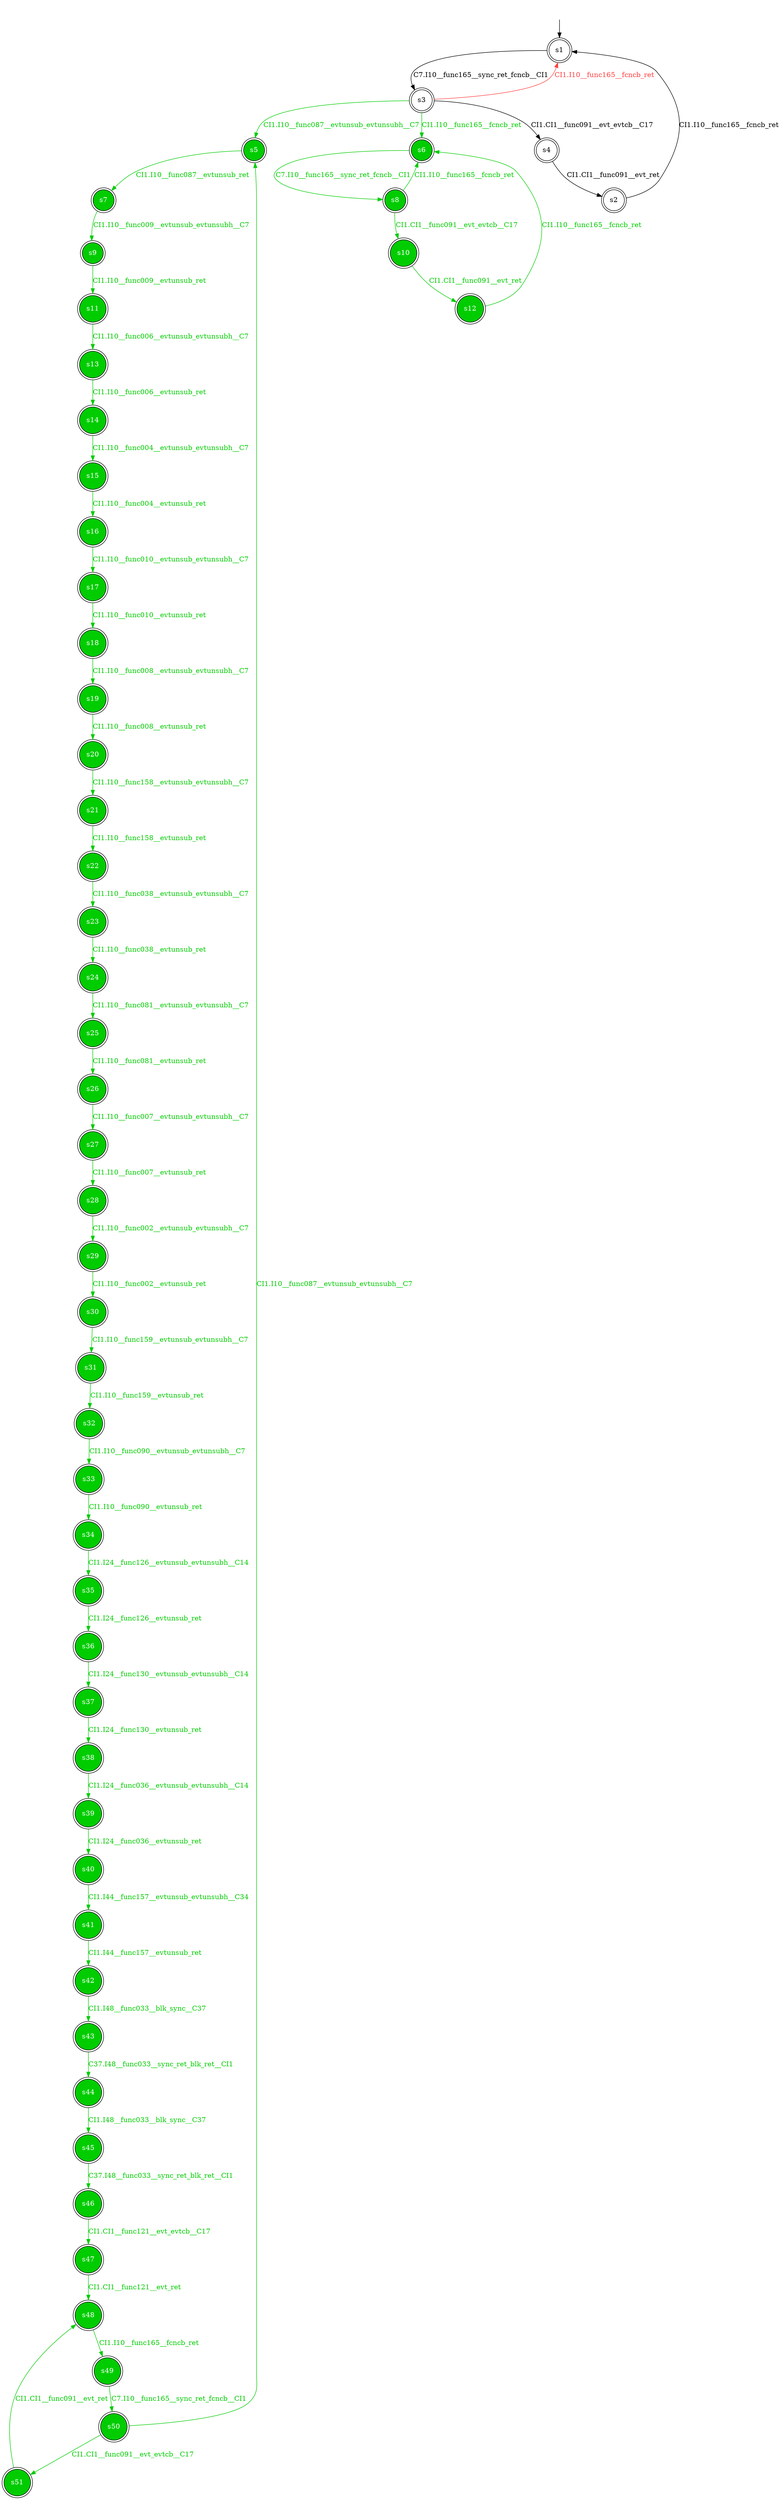 digraph diffautomaton {
	1 [label=<s1> shape="doublecircle"];
	2 [label=<s2> shape="doublecircle"];
	3 [label=<s3> shape="doublecircle"];
	4 [label=<s4> shape="doublecircle"];
	5 [label=<s5> shape="doublecircle" fillcolor="#00cc00" fontcolor="#ffffff" style="filled"];
	6 [label=<s6> shape="doublecircle" fillcolor="#00cc00" fontcolor="#ffffff" style="filled"];
	7 [label=<s7> shape="doublecircle" fillcolor="#00cc00" fontcolor="#ffffff" style="filled"];
	8 [label=<s8> shape="doublecircle" fillcolor="#00cc00" fontcolor="#ffffff" style="filled"];
	9 [label=<s9> shape="doublecircle" fillcolor="#00cc00" fontcolor="#ffffff" style="filled"];
	10 [label=<s10> shape="doublecircle" fillcolor="#00cc00" fontcolor="#ffffff" style="filled"];
	11 [label=<s11> shape="doublecircle" fillcolor="#00cc00" fontcolor="#ffffff" style="filled"];
	12 [label=<s12> shape="doublecircle" fillcolor="#00cc00" fontcolor="#ffffff" style="filled"];
	13 [label=<s13> shape="doublecircle" fillcolor="#00cc00" fontcolor="#ffffff" style="filled"];
	14 [label=<s14> shape="doublecircle" fillcolor="#00cc00" fontcolor="#ffffff" style="filled"];
	15 [label=<s15> shape="doublecircle" fillcolor="#00cc00" fontcolor="#ffffff" style="filled"];
	16 [label=<s16> shape="doublecircle" fillcolor="#00cc00" fontcolor="#ffffff" style="filled"];
	17 [label=<s17> shape="doublecircle" fillcolor="#00cc00" fontcolor="#ffffff" style="filled"];
	18 [label=<s18> shape="doublecircle" fillcolor="#00cc00" fontcolor="#ffffff" style="filled"];
	19 [label=<s19> shape="doublecircle" fillcolor="#00cc00" fontcolor="#ffffff" style="filled"];
	20 [label=<s20> shape="doublecircle" fillcolor="#00cc00" fontcolor="#ffffff" style="filled"];
	21 [label=<s21> shape="doublecircle" fillcolor="#00cc00" fontcolor="#ffffff" style="filled"];
	22 [label=<s22> shape="doublecircle" fillcolor="#00cc00" fontcolor="#ffffff" style="filled"];
	23 [label=<s23> shape="doublecircle" fillcolor="#00cc00" fontcolor="#ffffff" style="filled"];
	24 [label=<s24> shape="doublecircle" fillcolor="#00cc00" fontcolor="#ffffff" style="filled"];
	25 [label=<s25> shape="doublecircle" fillcolor="#00cc00" fontcolor="#ffffff" style="filled"];
	26 [label=<s26> shape="doublecircle" fillcolor="#00cc00" fontcolor="#ffffff" style="filled"];
	27 [label=<s27> shape="doublecircle" fillcolor="#00cc00" fontcolor="#ffffff" style="filled"];
	28 [label=<s28> shape="doublecircle" fillcolor="#00cc00" fontcolor="#ffffff" style="filled"];
	29 [label=<s29> shape="doublecircle" fillcolor="#00cc00" fontcolor="#ffffff" style="filled"];
	30 [label=<s30> shape="doublecircle" fillcolor="#00cc00" fontcolor="#ffffff" style="filled"];
	31 [label=<s31> shape="doublecircle" fillcolor="#00cc00" fontcolor="#ffffff" style="filled"];
	32 [label=<s32> shape="doublecircle" fillcolor="#00cc00" fontcolor="#ffffff" style="filled"];
	33 [label=<s33> shape="doublecircle" fillcolor="#00cc00" fontcolor="#ffffff" style="filled"];
	34 [label=<s34> shape="doublecircle" fillcolor="#00cc00" fontcolor="#ffffff" style="filled"];
	35 [label=<s35> shape="doublecircle" fillcolor="#00cc00" fontcolor="#ffffff" style="filled"];
	36 [label=<s36> shape="doublecircle" fillcolor="#00cc00" fontcolor="#ffffff" style="filled"];
	37 [label=<s37> shape="doublecircle" fillcolor="#00cc00" fontcolor="#ffffff" style="filled"];
	38 [label=<s38> shape="doublecircle" fillcolor="#00cc00" fontcolor="#ffffff" style="filled"];
	39 [label=<s39> shape="doublecircle" fillcolor="#00cc00" fontcolor="#ffffff" style="filled"];
	40 [label=<s40> shape="doublecircle" fillcolor="#00cc00" fontcolor="#ffffff" style="filled"];
	41 [label=<s41> shape="doublecircle" fillcolor="#00cc00" fontcolor="#ffffff" style="filled"];
	42 [label=<s42> shape="doublecircle" fillcolor="#00cc00" fontcolor="#ffffff" style="filled"];
	43 [label=<s43> shape="doublecircle" fillcolor="#00cc00" fontcolor="#ffffff" style="filled"];
	44 [label=<s44> shape="doublecircle" fillcolor="#00cc00" fontcolor="#ffffff" style="filled"];
	45 [label=<s45> shape="doublecircle" fillcolor="#00cc00" fontcolor="#ffffff" style="filled"];
	46 [label=<s46> shape="doublecircle" fillcolor="#00cc00" fontcolor="#ffffff" style="filled"];
	47 [label=<s47> shape="doublecircle" fillcolor="#00cc00" fontcolor="#ffffff" style="filled"];
	48 [label=<s48> shape="doublecircle" fillcolor="#00cc00" fontcolor="#ffffff" style="filled"];
	49 [label=<s49> shape="doublecircle" fillcolor="#00cc00" fontcolor="#ffffff" style="filled"];
	50 [label=<s50> shape="doublecircle" fillcolor="#00cc00" fontcolor="#ffffff" style="filled"];
	51 [label=<s51> shape="doublecircle" fillcolor="#00cc00" fontcolor="#ffffff" style="filled"];
	__init1 [label=<> shape="none"];
	__init1 -> 1;
	1 -> 3 [label=<<font color="#000000">C7.I10__func165__sync_ret_fcncb__CI1</font>> id="1-0-3"];
	2 -> 1 [label=<<font color="#000000">CI1.I10__func165__fcncb_ret</font>> id="2-0-1"];
	3 -> 4 [label=<<font color="#000000">CI1.CI1__func091__evt_evtcb__C17</font>> id="3-0-4"];
	3 -> 1 [label=<<font color="#ff4040">CI1.I10__func165__fcncb_ret</font>> color="#ff4040" id="3-1-1"];
	3 -> 5 [label=<<font color="#00cc00">CI1.I10__func087__evtunsub_evtunsubh__C7</font>> color="#00cc00" id="3-2-5"];
	3 -> 6 [label=<<font color="#00cc00">CI1.I10__func165__fcncb_ret</font>> color="#00cc00" id="3-3-6"];
	4 -> 2 [label=<<font color="#000000">CI1.CI1__func091__evt_ret</font>> id="4-0-2"];
	5 -> 7 [label=<<font color="#00cc00">CI1.I10__func087__evtunsub_ret</font>> color="#00cc00" id="5-0-7"];
	6 -> 8 [label=<<font color="#00cc00">C7.I10__func165__sync_ret_fcncb__CI1</font>> color="#00cc00" id="6-0-8"];
	7 -> 9 [label=<<font color="#00cc00">CI1.I10__func009__evtunsub_evtunsubh__C7</font>> color="#00cc00" id="7-0-9"];
	8 -> 10 [label=<<font color="#00cc00">CI1.CI1__func091__evt_evtcb__C17</font>> color="#00cc00" id="8-0-10"];
	8 -> 6 [label=<<font color="#00cc00">CI1.I10__func165__fcncb_ret</font>> color="#00cc00" id="8-1-6"];
	9 -> 11 [label=<<font color="#00cc00">CI1.I10__func009__evtunsub_ret</font>> color="#00cc00" id="9-0-11"];
	10 -> 12 [label=<<font color="#00cc00">CI1.CI1__func091__evt_ret</font>> color="#00cc00" id="10-0-12"];
	11 -> 13 [label=<<font color="#00cc00">CI1.I10__func006__evtunsub_evtunsubh__C7</font>> color="#00cc00" id="11-0-13"];
	12 -> 6 [label=<<font color="#00cc00">CI1.I10__func165__fcncb_ret</font>> color="#00cc00" id="12-0-6"];
	13 -> 14 [label=<<font color="#00cc00">CI1.I10__func006__evtunsub_ret</font>> color="#00cc00" id="13-0-14"];
	14 -> 15 [label=<<font color="#00cc00">CI1.I10__func004__evtunsub_evtunsubh__C7</font>> color="#00cc00" id="14-0-15"];
	15 -> 16 [label=<<font color="#00cc00">CI1.I10__func004__evtunsub_ret</font>> color="#00cc00" id="15-0-16"];
	16 -> 17 [label=<<font color="#00cc00">CI1.I10__func010__evtunsub_evtunsubh__C7</font>> color="#00cc00" id="16-0-17"];
	17 -> 18 [label=<<font color="#00cc00">CI1.I10__func010__evtunsub_ret</font>> color="#00cc00" id="17-0-18"];
	18 -> 19 [label=<<font color="#00cc00">CI1.I10__func008__evtunsub_evtunsubh__C7</font>> color="#00cc00" id="18-0-19"];
	19 -> 20 [label=<<font color="#00cc00">CI1.I10__func008__evtunsub_ret</font>> color="#00cc00" id="19-0-20"];
	20 -> 21 [label=<<font color="#00cc00">CI1.I10__func158__evtunsub_evtunsubh__C7</font>> color="#00cc00" id="20-0-21"];
	21 -> 22 [label=<<font color="#00cc00">CI1.I10__func158__evtunsub_ret</font>> color="#00cc00" id="21-0-22"];
	22 -> 23 [label=<<font color="#00cc00">CI1.I10__func038__evtunsub_evtunsubh__C7</font>> color="#00cc00" id="22-0-23"];
	23 -> 24 [label=<<font color="#00cc00">CI1.I10__func038__evtunsub_ret</font>> color="#00cc00" id="23-0-24"];
	24 -> 25 [label=<<font color="#00cc00">CI1.I10__func081__evtunsub_evtunsubh__C7</font>> color="#00cc00" id="24-0-25"];
	25 -> 26 [label=<<font color="#00cc00">CI1.I10__func081__evtunsub_ret</font>> color="#00cc00" id="25-0-26"];
	26 -> 27 [label=<<font color="#00cc00">CI1.I10__func007__evtunsub_evtunsubh__C7</font>> color="#00cc00" id="26-0-27"];
	27 -> 28 [label=<<font color="#00cc00">CI1.I10__func007__evtunsub_ret</font>> color="#00cc00" id="27-0-28"];
	28 -> 29 [label=<<font color="#00cc00">CI1.I10__func002__evtunsub_evtunsubh__C7</font>> color="#00cc00" id="28-0-29"];
	29 -> 30 [label=<<font color="#00cc00">CI1.I10__func002__evtunsub_ret</font>> color="#00cc00" id="29-0-30"];
	30 -> 31 [label=<<font color="#00cc00">CI1.I10__func159__evtunsub_evtunsubh__C7</font>> color="#00cc00" id="30-0-31"];
	31 -> 32 [label=<<font color="#00cc00">CI1.I10__func159__evtunsub_ret</font>> color="#00cc00" id="31-0-32"];
	32 -> 33 [label=<<font color="#00cc00">CI1.I10__func090__evtunsub_evtunsubh__C7</font>> color="#00cc00" id="32-0-33"];
	33 -> 34 [label=<<font color="#00cc00">CI1.I10__func090__evtunsub_ret</font>> color="#00cc00" id="33-0-34"];
	34 -> 35 [label=<<font color="#00cc00">CI1.I24__func126__evtunsub_evtunsubh__C14</font>> color="#00cc00" id="34-0-35"];
	35 -> 36 [label=<<font color="#00cc00">CI1.I24__func126__evtunsub_ret</font>> color="#00cc00" id="35-0-36"];
	36 -> 37 [label=<<font color="#00cc00">CI1.I24__func130__evtunsub_evtunsubh__C14</font>> color="#00cc00" id="36-0-37"];
	37 -> 38 [label=<<font color="#00cc00">CI1.I24__func130__evtunsub_ret</font>> color="#00cc00" id="37-0-38"];
	38 -> 39 [label=<<font color="#00cc00">CI1.I24__func036__evtunsub_evtunsubh__C14</font>> color="#00cc00" id="38-0-39"];
	39 -> 40 [label=<<font color="#00cc00">CI1.I24__func036__evtunsub_ret</font>> color="#00cc00" id="39-0-40"];
	40 -> 41 [label=<<font color="#00cc00">CI1.I44__func157__evtunsub_evtunsubh__C34</font>> color="#00cc00" id="40-0-41"];
	41 -> 42 [label=<<font color="#00cc00">CI1.I44__func157__evtunsub_ret</font>> color="#00cc00" id="41-0-42"];
	42 -> 43 [label=<<font color="#00cc00">CI1.I48__func033__blk_sync__C37</font>> color="#00cc00" id="42-0-43"];
	43 -> 44 [label=<<font color="#00cc00">C37.I48__func033__sync_ret_blk_ret__CI1</font>> color="#00cc00" id="43-0-44"];
	44 -> 45 [label=<<font color="#00cc00">CI1.I48__func033__blk_sync__C37</font>> color="#00cc00" id="44-0-45"];
	45 -> 46 [label=<<font color="#00cc00">C37.I48__func033__sync_ret_blk_ret__CI1</font>> color="#00cc00" id="45-0-46"];
	46 -> 47 [label=<<font color="#00cc00">CI1.CI1__func121__evt_evtcb__C17</font>> color="#00cc00" id="46-0-47"];
	47 -> 48 [label=<<font color="#00cc00">CI1.CI1__func121__evt_ret</font>> color="#00cc00" id="47-0-48"];
	48 -> 49 [label=<<font color="#00cc00">CI1.I10__func165__fcncb_ret</font>> color="#00cc00" id="48-0-49"];
	49 -> 50 [label=<<font color="#00cc00">C7.I10__func165__sync_ret_fcncb__CI1</font>> color="#00cc00" id="49-0-50"];
	50 -> 51 [label=<<font color="#00cc00">CI1.CI1__func091__evt_evtcb__C17</font>> color="#00cc00" id="50-0-51"];
	50 -> 5 [label=<<font color="#00cc00">CI1.I10__func087__evtunsub_evtunsubh__C7</font>> color="#00cc00" id="50-1-5"];
	51 -> 48 [label=<<font color="#00cc00">CI1.CI1__func091__evt_ret</font>> color="#00cc00" id="51-0-48"];
}

